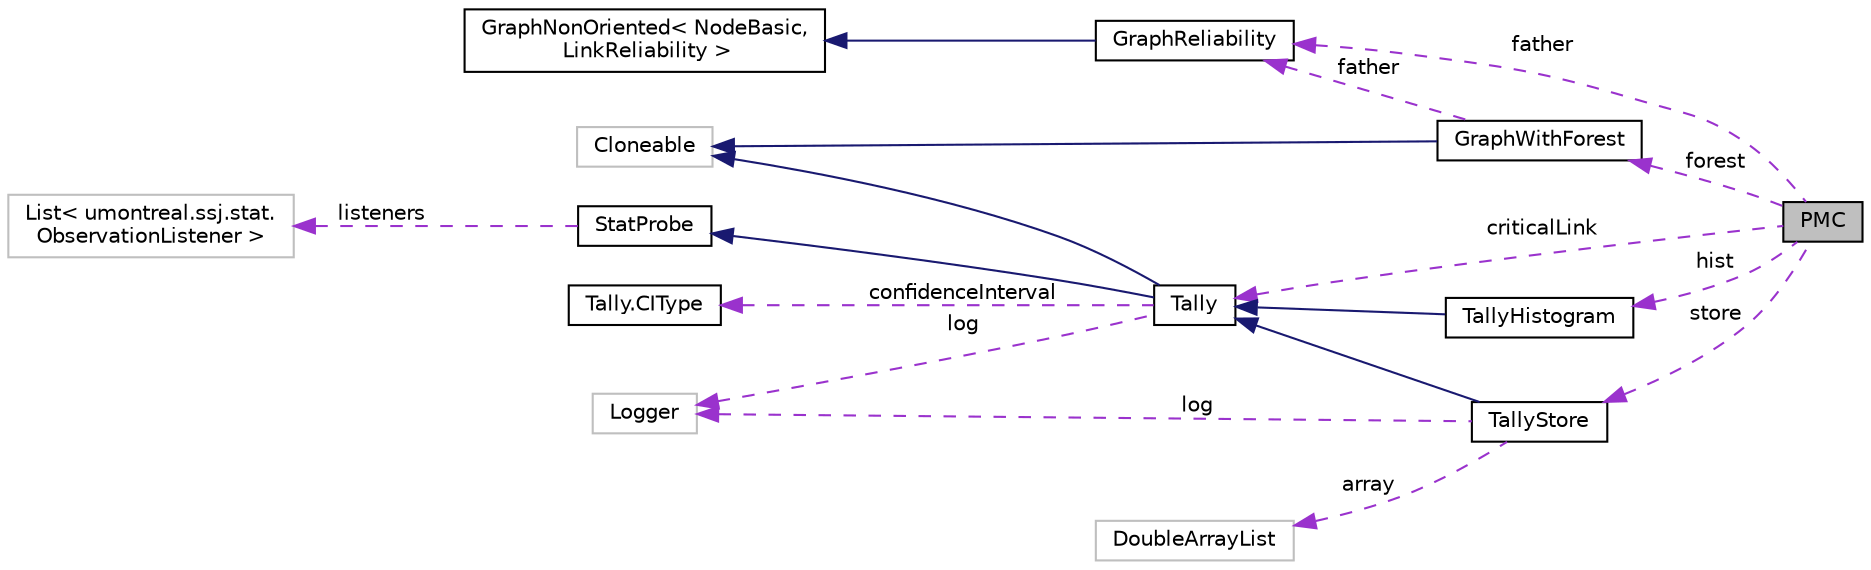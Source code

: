 digraph "PMC"
{
 // INTERACTIVE_SVG=YES
  bgcolor="transparent";
  edge [fontname="Helvetica",fontsize="10",labelfontname="Helvetica",labelfontsize="10"];
  node [fontname="Helvetica",fontsize="10",shape=record];
  rankdir="LR";
  Node10 [label="PMC",height=0.2,width=0.4,color="black", fillcolor="grey75", style="filled", fontcolor="black"];
  Node11 -> Node10 [dir="back",color="darkorchid3",fontsize="10",style="dashed",label=" forest" ,fontname="Helvetica"];
  Node11 [label="GraphWithForest",height=0.2,width=0.4,color="black",URL="$d9/dde/classumontreal_1_1ssj_1_1networks_1_1staticreliability_1_1GraphWithForest.html",tooltip="This class implements forest and trees. "];
  Node12 -> Node11 [dir="back",color="midnightblue",fontsize="10",style="solid",fontname="Helvetica"];
  Node12 [label="Cloneable",height=0.2,width=0.4,color="grey75"];
  Node13 -> Node11 [dir="back",color="darkorchid3",fontsize="10",style="dashed",label=" father" ,fontname="Helvetica"];
  Node13 [label="GraphReliability",height=0.2,width=0.4,color="black",URL="$d6/d99/classumontreal_1_1ssj_1_1networks_1_1GraphReliability.html",tooltip="This class implements a stochastic non-oriented weighted graph (a network). "];
  Node14 -> Node13 [dir="back",color="midnightblue",fontsize="10",style="solid",fontname="Helvetica"];
  Node14 [label="GraphNonOriented\< NodeBasic,\l LinkReliability \>",height=0.2,width=0.4,color="black",URL="$de/d62/classumontreal_1_1ssj_1_1networks_1_1GraphNonOriented.html"];
  Node15 -> Node10 [dir="back",color="darkorchid3",fontsize="10",style="dashed",label=" criticalLink" ,fontname="Helvetica"];
  Node15 [label="Tally",height=0.2,width=0.4,color="black",URL="$d8/d54/classumontreal_1_1ssj_1_1stat_1_1Tally.html",tooltip="A subclass of StatProbe. "];
  Node16 -> Node15 [dir="back",color="midnightblue",fontsize="10",style="solid",fontname="Helvetica"];
  Node16 [label="StatProbe",height=0.2,width=0.4,color="black",URL="$d5/d8e/classumontreal_1_1ssj_1_1stat_1_1StatProbe.html",tooltip="The objects of this class are statistical probes or collectors, which are elementary devices for coll..."];
  Node17 -> Node16 [dir="back",color="darkorchid3",fontsize="10",style="dashed",label=" listeners" ,fontname="Helvetica"];
  Node17 [label="List\< umontreal.ssj.stat.\lObservationListener \>",height=0.2,width=0.4,color="grey75"];
  Node12 -> Node15 [dir="back",color="midnightblue",fontsize="10",style="solid",fontname="Helvetica"];
  Node18 -> Node15 [dir="back",color="darkorchid3",fontsize="10",style="dashed",label=" log" ,fontname="Helvetica"];
  Node18 [label="Logger",height=0.2,width=0.4,color="grey75"];
  Node19 -> Node15 [dir="back",color="darkorchid3",fontsize="10",style="dashed",label=" confidenceInterval" ,fontname="Helvetica"];
  Node19 [label="Tally.CIType",height=0.2,width=0.4,color="black",URL="$d9/df5/enumumontreal_1_1ssj_1_1stat_1_1Tally_1_1CIType.html"];
  Node20 -> Node10 [dir="back",color="darkorchid3",fontsize="10",style="dashed",label=" store" ,fontname="Helvetica"];
  Node20 [label="TallyStore",height=0.2,width=0.4,color="black",URL="$d8/de5/classumontreal_1_1ssj_1_1stat_1_1TallyStore.html",tooltip="This class is a variant of Tally for which the individual observations are stored in a list implement..."];
  Node15 -> Node20 [dir="back",color="midnightblue",fontsize="10",style="solid",fontname="Helvetica"];
  Node21 -> Node20 [dir="back",color="darkorchid3",fontsize="10",style="dashed",label=" array" ,fontname="Helvetica"];
  Node21 [label="DoubleArrayList",height=0.2,width=0.4,color="grey75"];
  Node18 -> Node20 [dir="back",color="darkorchid3",fontsize="10",style="dashed",label=" log" ,fontname="Helvetica"];
  Node13 -> Node10 [dir="back",color="darkorchid3",fontsize="10",style="dashed",label=" father" ,fontname="Helvetica"];
  Node22 -> Node10 [dir="back",color="darkorchid3",fontsize="10",style="dashed",label=" hist" ,fontname="Helvetica"];
  Node22 [label="TallyHistogram",height=0.2,width=0.4,color="black",URL="$de/d2f/classumontreal_1_1ssj_1_1stat_1_1TallyHistogram.html",tooltip="This class extends Tally. "];
  Node15 -> Node22 [dir="back",color="midnightblue",fontsize="10",style="solid",fontname="Helvetica"];
}
